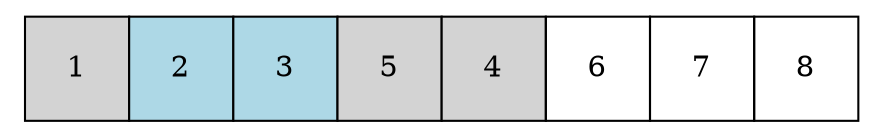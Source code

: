 digraph G
{
    shape = none
        label = <<table border="0" cellspacing="0">
        <tr>
        <td port="port4" width="50" height="50" border="1" bgcolor="lightgray">1</td>
        <td port="port2" width="50" height="50" border="1" bgcolor="lightblue">2</td>
        <td port="port0" width="50" height="50" border="1" bgcolor="lightblue">3</td>
        <td port="port3" width="50" height="50" border="1" bgcolor="lightgray">5</td>
        <td port="port7" width="50" height="50" border="1" bgcolor="lightgray">4</td>
        <td port="port6" width="50" height="50" border="1">6</td>
        <td port="port1" width="50" height="50" border="1">7</td>
        <td port="port5" width="50" height="50" border="1">8</td>
        </tr>
        </table>>
}

